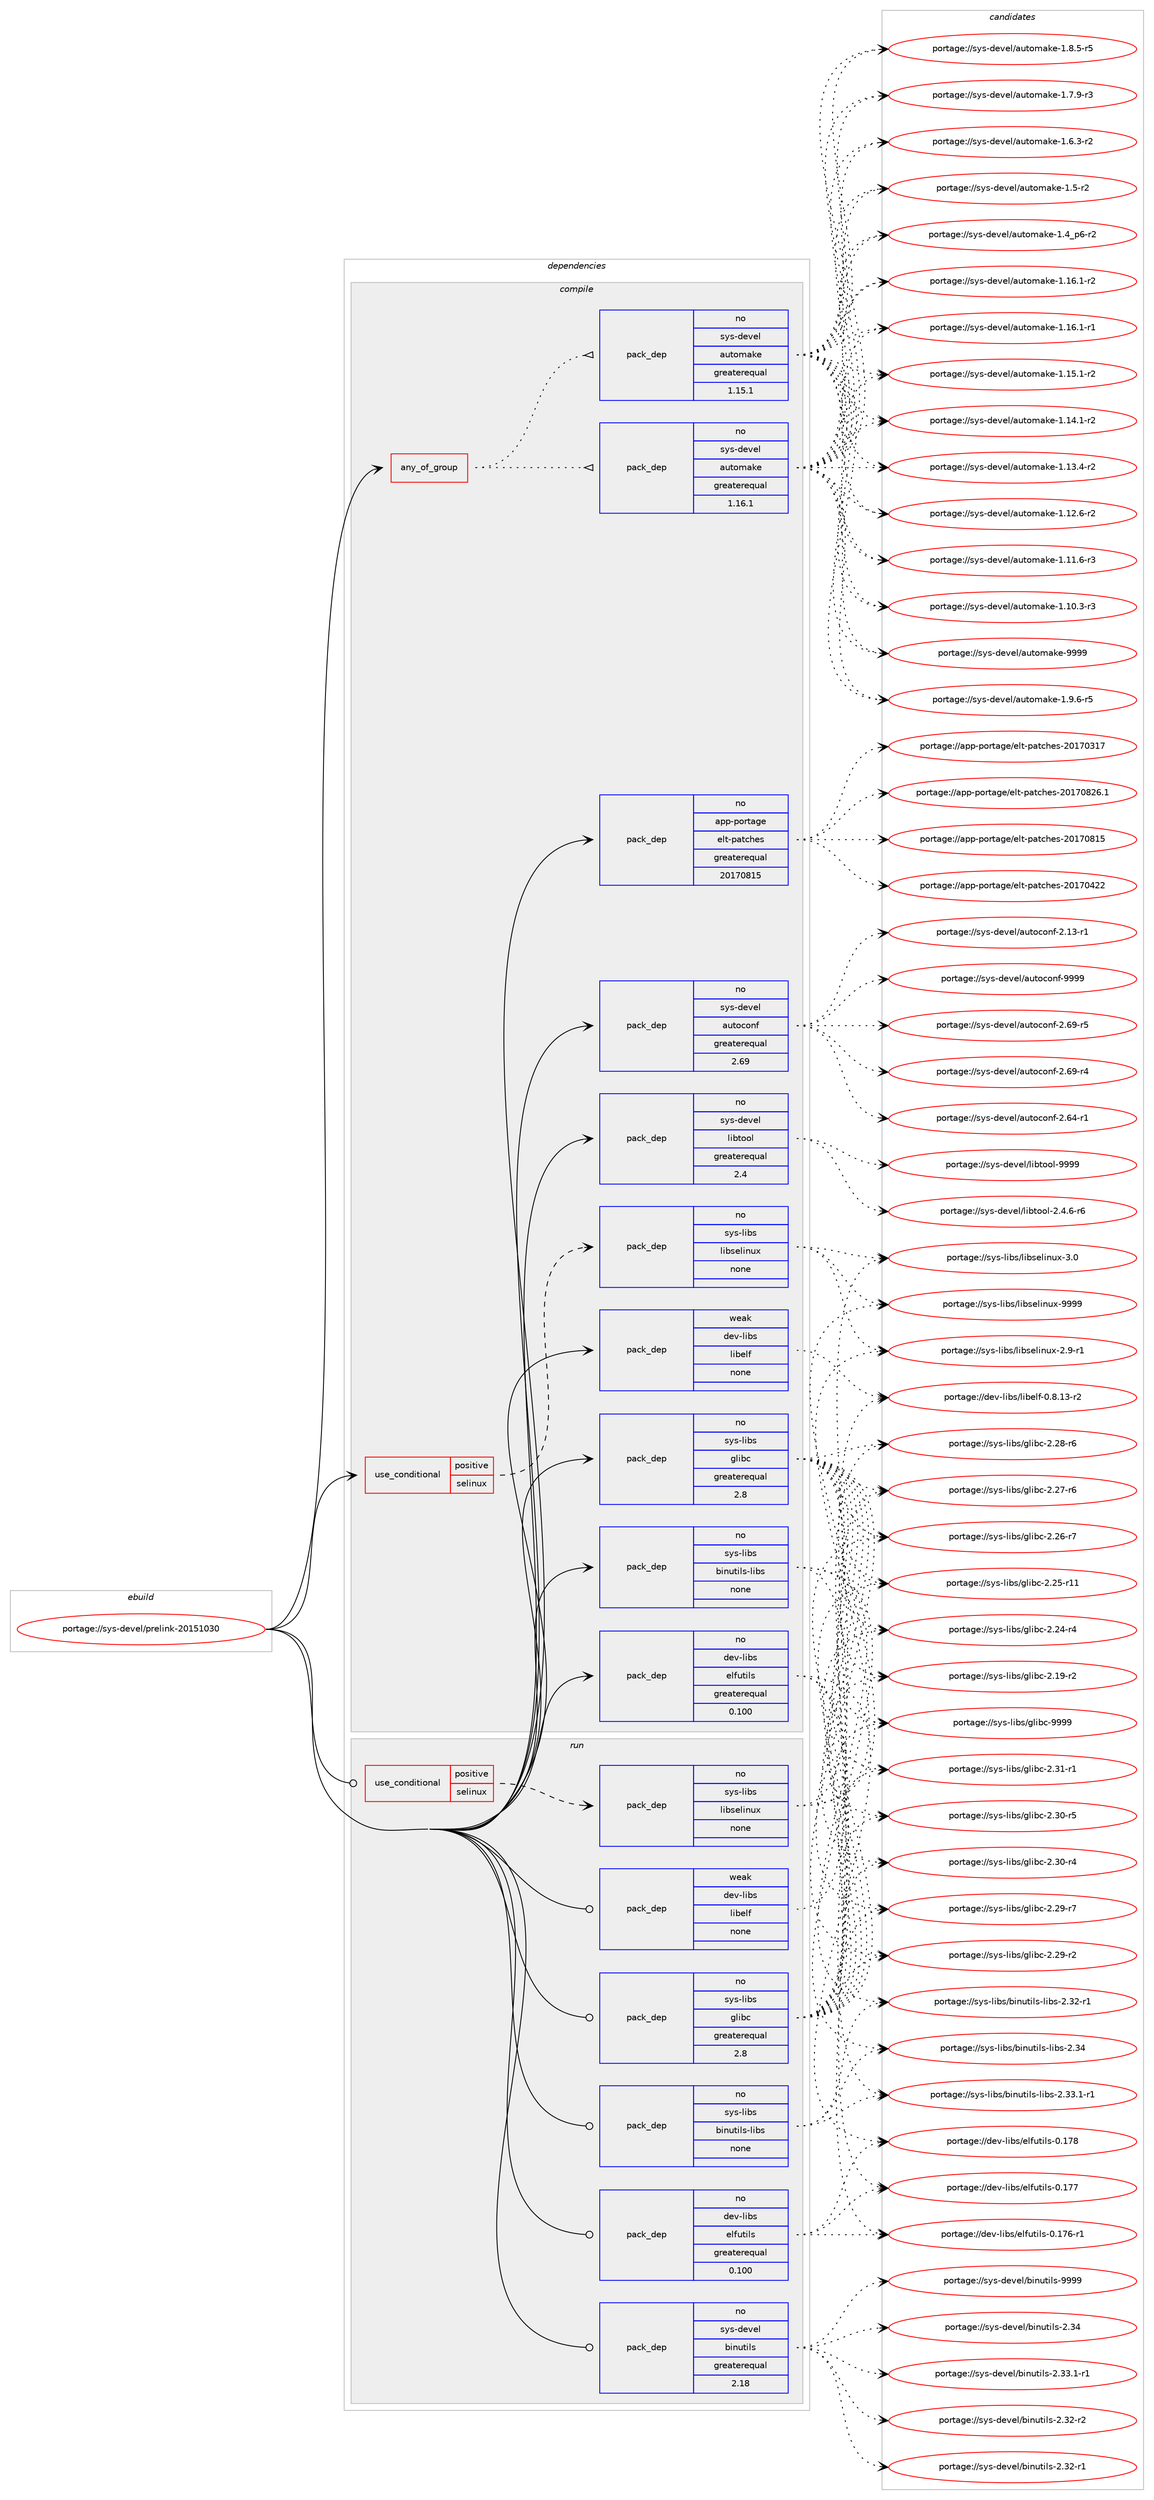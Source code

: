 digraph prolog {

# *************
# Graph options
# *************

newrank=true;
concentrate=true;
compound=true;
graph [rankdir=LR,fontname=Helvetica,fontsize=10,ranksep=1.5];#, ranksep=2.5, nodesep=0.2];
edge  [arrowhead=vee];
node  [fontname=Helvetica,fontsize=10];

# **********
# The ebuild
# **********

subgraph cluster_leftcol {
color=gray;
rank=same;
label=<<i>ebuild</i>>;
id [label="portage://sys-devel/prelink-20151030", color=red, width=4, href="../sys-devel/prelink-20151030.svg"];
}

# ****************
# The dependencies
# ****************

subgraph cluster_midcol {
color=gray;
label=<<i>dependencies</i>>;
subgraph cluster_compile {
fillcolor="#eeeeee";
style=filled;
label=<<i>compile</i>>;
subgraph any624 {
dependency24960 [label=<<TABLE BORDER="0" CELLBORDER="1" CELLSPACING="0" CELLPADDING="4"><TR><TD CELLPADDING="10">any_of_group</TD></TR></TABLE>>, shape=none, color=red];subgraph pack20165 {
dependency24961 [label=<<TABLE BORDER="0" CELLBORDER="1" CELLSPACING="0" CELLPADDING="4" WIDTH="220"><TR><TD ROWSPAN="6" CELLPADDING="30">pack_dep</TD></TR><TR><TD WIDTH="110">no</TD></TR><TR><TD>sys-devel</TD></TR><TR><TD>automake</TD></TR><TR><TD>greaterequal</TD></TR><TR><TD>1.16.1</TD></TR></TABLE>>, shape=none, color=blue];
}
dependency24960:e -> dependency24961:w [weight=20,style="dotted",arrowhead="oinv"];
subgraph pack20166 {
dependency24962 [label=<<TABLE BORDER="0" CELLBORDER="1" CELLSPACING="0" CELLPADDING="4" WIDTH="220"><TR><TD ROWSPAN="6" CELLPADDING="30">pack_dep</TD></TR><TR><TD WIDTH="110">no</TD></TR><TR><TD>sys-devel</TD></TR><TR><TD>automake</TD></TR><TR><TD>greaterequal</TD></TR><TR><TD>1.15.1</TD></TR></TABLE>>, shape=none, color=blue];
}
dependency24960:e -> dependency24962:w [weight=20,style="dotted",arrowhead="oinv"];
}
id:e -> dependency24960:w [weight=20,style="solid",arrowhead="vee"];
subgraph cond4169 {
dependency24963 [label=<<TABLE BORDER="0" CELLBORDER="1" CELLSPACING="0" CELLPADDING="4"><TR><TD ROWSPAN="3" CELLPADDING="10">use_conditional</TD></TR><TR><TD>positive</TD></TR><TR><TD>selinux</TD></TR></TABLE>>, shape=none, color=red];
subgraph pack20167 {
dependency24964 [label=<<TABLE BORDER="0" CELLBORDER="1" CELLSPACING="0" CELLPADDING="4" WIDTH="220"><TR><TD ROWSPAN="6" CELLPADDING="30">pack_dep</TD></TR><TR><TD WIDTH="110">no</TD></TR><TR><TD>sys-libs</TD></TR><TR><TD>libselinux</TD></TR><TR><TD>none</TD></TR><TR><TD></TD></TR></TABLE>>, shape=none, color=blue];
}
dependency24963:e -> dependency24964:w [weight=20,style="dashed",arrowhead="vee"];
}
id:e -> dependency24963:w [weight=20,style="solid",arrowhead="vee"];
subgraph pack20168 {
dependency24965 [label=<<TABLE BORDER="0" CELLBORDER="1" CELLSPACING="0" CELLPADDING="4" WIDTH="220"><TR><TD ROWSPAN="6" CELLPADDING="30">pack_dep</TD></TR><TR><TD WIDTH="110">no</TD></TR><TR><TD>app-portage</TD></TR><TR><TD>elt-patches</TD></TR><TR><TD>greaterequal</TD></TR><TR><TD>20170815</TD></TR></TABLE>>, shape=none, color=blue];
}
id:e -> dependency24965:w [weight=20,style="solid",arrowhead="vee"];
subgraph pack20169 {
dependency24966 [label=<<TABLE BORDER="0" CELLBORDER="1" CELLSPACING="0" CELLPADDING="4" WIDTH="220"><TR><TD ROWSPAN="6" CELLPADDING="30">pack_dep</TD></TR><TR><TD WIDTH="110">no</TD></TR><TR><TD>dev-libs</TD></TR><TR><TD>elfutils</TD></TR><TR><TD>greaterequal</TD></TR><TR><TD>0.100</TD></TR></TABLE>>, shape=none, color=blue];
}
id:e -> dependency24966:w [weight=20,style="solid",arrowhead="vee"];
subgraph pack20170 {
dependency24967 [label=<<TABLE BORDER="0" CELLBORDER="1" CELLSPACING="0" CELLPADDING="4" WIDTH="220"><TR><TD ROWSPAN="6" CELLPADDING="30">pack_dep</TD></TR><TR><TD WIDTH="110">no</TD></TR><TR><TD>sys-devel</TD></TR><TR><TD>autoconf</TD></TR><TR><TD>greaterequal</TD></TR><TR><TD>2.69</TD></TR></TABLE>>, shape=none, color=blue];
}
id:e -> dependency24967:w [weight=20,style="solid",arrowhead="vee"];
subgraph pack20171 {
dependency24968 [label=<<TABLE BORDER="0" CELLBORDER="1" CELLSPACING="0" CELLPADDING="4" WIDTH="220"><TR><TD ROWSPAN="6" CELLPADDING="30">pack_dep</TD></TR><TR><TD WIDTH="110">no</TD></TR><TR><TD>sys-devel</TD></TR><TR><TD>libtool</TD></TR><TR><TD>greaterequal</TD></TR><TR><TD>2.4</TD></TR></TABLE>>, shape=none, color=blue];
}
id:e -> dependency24968:w [weight=20,style="solid",arrowhead="vee"];
subgraph pack20172 {
dependency24969 [label=<<TABLE BORDER="0" CELLBORDER="1" CELLSPACING="0" CELLPADDING="4" WIDTH="220"><TR><TD ROWSPAN="6" CELLPADDING="30">pack_dep</TD></TR><TR><TD WIDTH="110">no</TD></TR><TR><TD>sys-libs</TD></TR><TR><TD>binutils-libs</TD></TR><TR><TD>none</TD></TR><TR><TD></TD></TR></TABLE>>, shape=none, color=blue];
}
id:e -> dependency24969:w [weight=20,style="solid",arrowhead="vee"];
subgraph pack20173 {
dependency24970 [label=<<TABLE BORDER="0" CELLBORDER="1" CELLSPACING="0" CELLPADDING="4" WIDTH="220"><TR><TD ROWSPAN="6" CELLPADDING="30">pack_dep</TD></TR><TR><TD WIDTH="110">no</TD></TR><TR><TD>sys-libs</TD></TR><TR><TD>glibc</TD></TR><TR><TD>greaterequal</TD></TR><TR><TD>2.8</TD></TR></TABLE>>, shape=none, color=blue];
}
id:e -> dependency24970:w [weight=20,style="solid",arrowhead="vee"];
subgraph pack20174 {
dependency24971 [label=<<TABLE BORDER="0" CELLBORDER="1" CELLSPACING="0" CELLPADDING="4" WIDTH="220"><TR><TD ROWSPAN="6" CELLPADDING="30">pack_dep</TD></TR><TR><TD WIDTH="110">weak</TD></TR><TR><TD>dev-libs</TD></TR><TR><TD>libelf</TD></TR><TR><TD>none</TD></TR><TR><TD></TD></TR></TABLE>>, shape=none, color=blue];
}
id:e -> dependency24971:w [weight=20,style="solid",arrowhead="vee"];
}
subgraph cluster_compileandrun {
fillcolor="#eeeeee";
style=filled;
label=<<i>compile and run</i>>;
}
subgraph cluster_run {
fillcolor="#eeeeee";
style=filled;
label=<<i>run</i>>;
subgraph cond4170 {
dependency24972 [label=<<TABLE BORDER="0" CELLBORDER="1" CELLSPACING="0" CELLPADDING="4"><TR><TD ROWSPAN="3" CELLPADDING="10">use_conditional</TD></TR><TR><TD>positive</TD></TR><TR><TD>selinux</TD></TR></TABLE>>, shape=none, color=red];
subgraph pack20175 {
dependency24973 [label=<<TABLE BORDER="0" CELLBORDER="1" CELLSPACING="0" CELLPADDING="4" WIDTH="220"><TR><TD ROWSPAN="6" CELLPADDING="30">pack_dep</TD></TR><TR><TD WIDTH="110">no</TD></TR><TR><TD>sys-libs</TD></TR><TR><TD>libselinux</TD></TR><TR><TD>none</TD></TR><TR><TD></TD></TR></TABLE>>, shape=none, color=blue];
}
dependency24972:e -> dependency24973:w [weight=20,style="dashed",arrowhead="vee"];
}
id:e -> dependency24972:w [weight=20,style="solid",arrowhead="odot"];
subgraph pack20176 {
dependency24974 [label=<<TABLE BORDER="0" CELLBORDER="1" CELLSPACING="0" CELLPADDING="4" WIDTH="220"><TR><TD ROWSPAN="6" CELLPADDING="30">pack_dep</TD></TR><TR><TD WIDTH="110">no</TD></TR><TR><TD>dev-libs</TD></TR><TR><TD>elfutils</TD></TR><TR><TD>greaterequal</TD></TR><TR><TD>0.100</TD></TR></TABLE>>, shape=none, color=blue];
}
id:e -> dependency24974:w [weight=20,style="solid",arrowhead="odot"];
subgraph pack20177 {
dependency24975 [label=<<TABLE BORDER="0" CELLBORDER="1" CELLSPACING="0" CELLPADDING="4" WIDTH="220"><TR><TD ROWSPAN="6" CELLPADDING="30">pack_dep</TD></TR><TR><TD WIDTH="110">no</TD></TR><TR><TD>sys-devel</TD></TR><TR><TD>binutils</TD></TR><TR><TD>greaterequal</TD></TR><TR><TD>2.18</TD></TR></TABLE>>, shape=none, color=blue];
}
id:e -> dependency24975:w [weight=20,style="solid",arrowhead="odot"];
subgraph pack20178 {
dependency24976 [label=<<TABLE BORDER="0" CELLBORDER="1" CELLSPACING="0" CELLPADDING="4" WIDTH="220"><TR><TD ROWSPAN="6" CELLPADDING="30">pack_dep</TD></TR><TR><TD WIDTH="110">no</TD></TR><TR><TD>sys-libs</TD></TR><TR><TD>binutils-libs</TD></TR><TR><TD>none</TD></TR><TR><TD></TD></TR></TABLE>>, shape=none, color=blue];
}
id:e -> dependency24976:w [weight=20,style="solid",arrowhead="odot"];
subgraph pack20179 {
dependency24977 [label=<<TABLE BORDER="0" CELLBORDER="1" CELLSPACING="0" CELLPADDING="4" WIDTH="220"><TR><TD ROWSPAN="6" CELLPADDING="30">pack_dep</TD></TR><TR><TD WIDTH="110">no</TD></TR><TR><TD>sys-libs</TD></TR><TR><TD>glibc</TD></TR><TR><TD>greaterequal</TD></TR><TR><TD>2.8</TD></TR></TABLE>>, shape=none, color=blue];
}
id:e -> dependency24977:w [weight=20,style="solid",arrowhead="odot"];
subgraph pack20180 {
dependency24978 [label=<<TABLE BORDER="0" CELLBORDER="1" CELLSPACING="0" CELLPADDING="4" WIDTH="220"><TR><TD ROWSPAN="6" CELLPADDING="30">pack_dep</TD></TR><TR><TD WIDTH="110">weak</TD></TR><TR><TD>dev-libs</TD></TR><TR><TD>libelf</TD></TR><TR><TD>none</TD></TR><TR><TD></TD></TR></TABLE>>, shape=none, color=blue];
}
id:e -> dependency24978:w [weight=20,style="solid",arrowhead="odot"];
}
}

# **************
# The candidates
# **************

subgraph cluster_choices {
rank=same;
color=gray;
label=<<i>candidates</i>>;

subgraph choice20165 {
color=black;
nodesep=1;
choice115121115451001011181011084797117116111109971071014557575757 [label="portage://sys-devel/automake-9999", color=red, width=4,href="../sys-devel/automake-9999.svg"];
choice115121115451001011181011084797117116111109971071014549465746544511453 [label="portage://sys-devel/automake-1.9.6-r5", color=red, width=4,href="../sys-devel/automake-1.9.6-r5.svg"];
choice115121115451001011181011084797117116111109971071014549465646534511453 [label="portage://sys-devel/automake-1.8.5-r5", color=red, width=4,href="../sys-devel/automake-1.8.5-r5.svg"];
choice115121115451001011181011084797117116111109971071014549465546574511451 [label="portage://sys-devel/automake-1.7.9-r3", color=red, width=4,href="../sys-devel/automake-1.7.9-r3.svg"];
choice115121115451001011181011084797117116111109971071014549465446514511450 [label="portage://sys-devel/automake-1.6.3-r2", color=red, width=4,href="../sys-devel/automake-1.6.3-r2.svg"];
choice11512111545100101118101108479711711611110997107101454946534511450 [label="portage://sys-devel/automake-1.5-r2", color=red, width=4,href="../sys-devel/automake-1.5-r2.svg"];
choice115121115451001011181011084797117116111109971071014549465295112544511450 [label="portage://sys-devel/automake-1.4_p6-r2", color=red, width=4,href="../sys-devel/automake-1.4_p6-r2.svg"];
choice11512111545100101118101108479711711611110997107101454946495446494511450 [label="portage://sys-devel/automake-1.16.1-r2", color=red, width=4,href="../sys-devel/automake-1.16.1-r2.svg"];
choice11512111545100101118101108479711711611110997107101454946495446494511449 [label="portage://sys-devel/automake-1.16.1-r1", color=red, width=4,href="../sys-devel/automake-1.16.1-r1.svg"];
choice11512111545100101118101108479711711611110997107101454946495346494511450 [label="portage://sys-devel/automake-1.15.1-r2", color=red, width=4,href="../sys-devel/automake-1.15.1-r2.svg"];
choice11512111545100101118101108479711711611110997107101454946495246494511450 [label="portage://sys-devel/automake-1.14.1-r2", color=red, width=4,href="../sys-devel/automake-1.14.1-r2.svg"];
choice11512111545100101118101108479711711611110997107101454946495146524511450 [label="portage://sys-devel/automake-1.13.4-r2", color=red, width=4,href="../sys-devel/automake-1.13.4-r2.svg"];
choice11512111545100101118101108479711711611110997107101454946495046544511450 [label="portage://sys-devel/automake-1.12.6-r2", color=red, width=4,href="../sys-devel/automake-1.12.6-r2.svg"];
choice11512111545100101118101108479711711611110997107101454946494946544511451 [label="portage://sys-devel/automake-1.11.6-r3", color=red, width=4,href="../sys-devel/automake-1.11.6-r3.svg"];
choice11512111545100101118101108479711711611110997107101454946494846514511451 [label="portage://sys-devel/automake-1.10.3-r3", color=red, width=4,href="../sys-devel/automake-1.10.3-r3.svg"];
dependency24961:e -> choice115121115451001011181011084797117116111109971071014557575757:w [style=dotted,weight="100"];
dependency24961:e -> choice115121115451001011181011084797117116111109971071014549465746544511453:w [style=dotted,weight="100"];
dependency24961:e -> choice115121115451001011181011084797117116111109971071014549465646534511453:w [style=dotted,weight="100"];
dependency24961:e -> choice115121115451001011181011084797117116111109971071014549465546574511451:w [style=dotted,weight="100"];
dependency24961:e -> choice115121115451001011181011084797117116111109971071014549465446514511450:w [style=dotted,weight="100"];
dependency24961:e -> choice11512111545100101118101108479711711611110997107101454946534511450:w [style=dotted,weight="100"];
dependency24961:e -> choice115121115451001011181011084797117116111109971071014549465295112544511450:w [style=dotted,weight="100"];
dependency24961:e -> choice11512111545100101118101108479711711611110997107101454946495446494511450:w [style=dotted,weight="100"];
dependency24961:e -> choice11512111545100101118101108479711711611110997107101454946495446494511449:w [style=dotted,weight="100"];
dependency24961:e -> choice11512111545100101118101108479711711611110997107101454946495346494511450:w [style=dotted,weight="100"];
dependency24961:e -> choice11512111545100101118101108479711711611110997107101454946495246494511450:w [style=dotted,weight="100"];
dependency24961:e -> choice11512111545100101118101108479711711611110997107101454946495146524511450:w [style=dotted,weight="100"];
dependency24961:e -> choice11512111545100101118101108479711711611110997107101454946495046544511450:w [style=dotted,weight="100"];
dependency24961:e -> choice11512111545100101118101108479711711611110997107101454946494946544511451:w [style=dotted,weight="100"];
dependency24961:e -> choice11512111545100101118101108479711711611110997107101454946494846514511451:w [style=dotted,weight="100"];
}
subgraph choice20166 {
color=black;
nodesep=1;
choice115121115451001011181011084797117116111109971071014557575757 [label="portage://sys-devel/automake-9999", color=red, width=4,href="../sys-devel/automake-9999.svg"];
choice115121115451001011181011084797117116111109971071014549465746544511453 [label="portage://sys-devel/automake-1.9.6-r5", color=red, width=4,href="../sys-devel/automake-1.9.6-r5.svg"];
choice115121115451001011181011084797117116111109971071014549465646534511453 [label="portage://sys-devel/automake-1.8.5-r5", color=red, width=4,href="../sys-devel/automake-1.8.5-r5.svg"];
choice115121115451001011181011084797117116111109971071014549465546574511451 [label="portage://sys-devel/automake-1.7.9-r3", color=red, width=4,href="../sys-devel/automake-1.7.9-r3.svg"];
choice115121115451001011181011084797117116111109971071014549465446514511450 [label="portage://sys-devel/automake-1.6.3-r2", color=red, width=4,href="../sys-devel/automake-1.6.3-r2.svg"];
choice11512111545100101118101108479711711611110997107101454946534511450 [label="portage://sys-devel/automake-1.5-r2", color=red, width=4,href="../sys-devel/automake-1.5-r2.svg"];
choice115121115451001011181011084797117116111109971071014549465295112544511450 [label="portage://sys-devel/automake-1.4_p6-r2", color=red, width=4,href="../sys-devel/automake-1.4_p6-r2.svg"];
choice11512111545100101118101108479711711611110997107101454946495446494511450 [label="portage://sys-devel/automake-1.16.1-r2", color=red, width=4,href="../sys-devel/automake-1.16.1-r2.svg"];
choice11512111545100101118101108479711711611110997107101454946495446494511449 [label="portage://sys-devel/automake-1.16.1-r1", color=red, width=4,href="../sys-devel/automake-1.16.1-r1.svg"];
choice11512111545100101118101108479711711611110997107101454946495346494511450 [label="portage://sys-devel/automake-1.15.1-r2", color=red, width=4,href="../sys-devel/automake-1.15.1-r2.svg"];
choice11512111545100101118101108479711711611110997107101454946495246494511450 [label="portage://sys-devel/automake-1.14.1-r2", color=red, width=4,href="../sys-devel/automake-1.14.1-r2.svg"];
choice11512111545100101118101108479711711611110997107101454946495146524511450 [label="portage://sys-devel/automake-1.13.4-r2", color=red, width=4,href="../sys-devel/automake-1.13.4-r2.svg"];
choice11512111545100101118101108479711711611110997107101454946495046544511450 [label="portage://sys-devel/automake-1.12.6-r2", color=red, width=4,href="../sys-devel/automake-1.12.6-r2.svg"];
choice11512111545100101118101108479711711611110997107101454946494946544511451 [label="portage://sys-devel/automake-1.11.6-r3", color=red, width=4,href="../sys-devel/automake-1.11.6-r3.svg"];
choice11512111545100101118101108479711711611110997107101454946494846514511451 [label="portage://sys-devel/automake-1.10.3-r3", color=red, width=4,href="../sys-devel/automake-1.10.3-r3.svg"];
dependency24962:e -> choice115121115451001011181011084797117116111109971071014557575757:w [style=dotted,weight="100"];
dependency24962:e -> choice115121115451001011181011084797117116111109971071014549465746544511453:w [style=dotted,weight="100"];
dependency24962:e -> choice115121115451001011181011084797117116111109971071014549465646534511453:w [style=dotted,weight="100"];
dependency24962:e -> choice115121115451001011181011084797117116111109971071014549465546574511451:w [style=dotted,weight="100"];
dependency24962:e -> choice115121115451001011181011084797117116111109971071014549465446514511450:w [style=dotted,weight="100"];
dependency24962:e -> choice11512111545100101118101108479711711611110997107101454946534511450:w [style=dotted,weight="100"];
dependency24962:e -> choice115121115451001011181011084797117116111109971071014549465295112544511450:w [style=dotted,weight="100"];
dependency24962:e -> choice11512111545100101118101108479711711611110997107101454946495446494511450:w [style=dotted,weight="100"];
dependency24962:e -> choice11512111545100101118101108479711711611110997107101454946495446494511449:w [style=dotted,weight="100"];
dependency24962:e -> choice11512111545100101118101108479711711611110997107101454946495346494511450:w [style=dotted,weight="100"];
dependency24962:e -> choice11512111545100101118101108479711711611110997107101454946495246494511450:w [style=dotted,weight="100"];
dependency24962:e -> choice11512111545100101118101108479711711611110997107101454946495146524511450:w [style=dotted,weight="100"];
dependency24962:e -> choice11512111545100101118101108479711711611110997107101454946495046544511450:w [style=dotted,weight="100"];
dependency24962:e -> choice11512111545100101118101108479711711611110997107101454946494946544511451:w [style=dotted,weight="100"];
dependency24962:e -> choice11512111545100101118101108479711711611110997107101454946494846514511451:w [style=dotted,weight="100"];
}
subgraph choice20167 {
color=black;
nodesep=1;
choice115121115451081059811547108105981151011081051101171204557575757 [label="portage://sys-libs/libselinux-9999", color=red, width=4,href="../sys-libs/libselinux-9999.svg"];
choice1151211154510810598115471081059811510110810511011712045514648 [label="portage://sys-libs/libselinux-3.0", color=red, width=4,href="../sys-libs/libselinux-3.0.svg"];
choice11512111545108105981154710810598115101108105110117120455046574511449 [label="portage://sys-libs/libselinux-2.9-r1", color=red, width=4,href="../sys-libs/libselinux-2.9-r1.svg"];
dependency24964:e -> choice115121115451081059811547108105981151011081051101171204557575757:w [style=dotted,weight="100"];
dependency24964:e -> choice1151211154510810598115471081059811510110810511011712045514648:w [style=dotted,weight="100"];
dependency24964:e -> choice11512111545108105981154710810598115101108105110117120455046574511449:w [style=dotted,weight="100"];
}
subgraph choice20168 {
color=black;
nodesep=1;
choice971121124511211111411697103101471011081164511297116991041011154550484955485650544649 [label="portage://app-portage/elt-patches-20170826.1", color=red, width=4,href="../app-portage/elt-patches-20170826.1.svg"];
choice97112112451121111141169710310147101108116451129711699104101115455048495548564953 [label="portage://app-portage/elt-patches-20170815", color=red, width=4,href="../app-portage/elt-patches-20170815.svg"];
choice97112112451121111141169710310147101108116451129711699104101115455048495548525050 [label="portage://app-portage/elt-patches-20170422", color=red, width=4,href="../app-portage/elt-patches-20170422.svg"];
choice97112112451121111141169710310147101108116451129711699104101115455048495548514955 [label="portage://app-portage/elt-patches-20170317", color=red, width=4,href="../app-portage/elt-patches-20170317.svg"];
dependency24965:e -> choice971121124511211111411697103101471011081164511297116991041011154550484955485650544649:w [style=dotted,weight="100"];
dependency24965:e -> choice97112112451121111141169710310147101108116451129711699104101115455048495548564953:w [style=dotted,weight="100"];
dependency24965:e -> choice97112112451121111141169710310147101108116451129711699104101115455048495548525050:w [style=dotted,weight="100"];
dependency24965:e -> choice97112112451121111141169710310147101108116451129711699104101115455048495548514955:w [style=dotted,weight="100"];
}
subgraph choice20169 {
color=black;
nodesep=1;
choice100101118451081059811547101108102117116105108115454846495556 [label="portage://dev-libs/elfutils-0.178", color=red, width=4,href="../dev-libs/elfutils-0.178.svg"];
choice100101118451081059811547101108102117116105108115454846495555 [label="portage://dev-libs/elfutils-0.177", color=red, width=4,href="../dev-libs/elfutils-0.177.svg"];
choice1001011184510810598115471011081021171161051081154548464955544511449 [label="portage://dev-libs/elfutils-0.176-r1", color=red, width=4,href="../dev-libs/elfutils-0.176-r1.svg"];
dependency24966:e -> choice100101118451081059811547101108102117116105108115454846495556:w [style=dotted,weight="100"];
dependency24966:e -> choice100101118451081059811547101108102117116105108115454846495555:w [style=dotted,weight="100"];
dependency24966:e -> choice1001011184510810598115471011081021171161051081154548464955544511449:w [style=dotted,weight="100"];
}
subgraph choice20170 {
color=black;
nodesep=1;
choice115121115451001011181011084797117116111991111101024557575757 [label="portage://sys-devel/autoconf-9999", color=red, width=4,href="../sys-devel/autoconf-9999.svg"];
choice1151211154510010111810110847971171161119911111010245504654574511453 [label="portage://sys-devel/autoconf-2.69-r5", color=red, width=4,href="../sys-devel/autoconf-2.69-r5.svg"];
choice1151211154510010111810110847971171161119911111010245504654574511452 [label="portage://sys-devel/autoconf-2.69-r4", color=red, width=4,href="../sys-devel/autoconf-2.69-r4.svg"];
choice1151211154510010111810110847971171161119911111010245504654524511449 [label="portage://sys-devel/autoconf-2.64-r1", color=red, width=4,href="../sys-devel/autoconf-2.64-r1.svg"];
choice1151211154510010111810110847971171161119911111010245504649514511449 [label="portage://sys-devel/autoconf-2.13-r1", color=red, width=4,href="../sys-devel/autoconf-2.13-r1.svg"];
dependency24967:e -> choice115121115451001011181011084797117116111991111101024557575757:w [style=dotted,weight="100"];
dependency24967:e -> choice1151211154510010111810110847971171161119911111010245504654574511453:w [style=dotted,weight="100"];
dependency24967:e -> choice1151211154510010111810110847971171161119911111010245504654574511452:w [style=dotted,weight="100"];
dependency24967:e -> choice1151211154510010111810110847971171161119911111010245504654524511449:w [style=dotted,weight="100"];
dependency24967:e -> choice1151211154510010111810110847971171161119911111010245504649514511449:w [style=dotted,weight="100"];
}
subgraph choice20171 {
color=black;
nodesep=1;
choice1151211154510010111810110847108105981161111111084557575757 [label="portage://sys-devel/libtool-9999", color=red, width=4,href="../sys-devel/libtool-9999.svg"];
choice1151211154510010111810110847108105981161111111084550465246544511454 [label="portage://sys-devel/libtool-2.4.6-r6", color=red, width=4,href="../sys-devel/libtool-2.4.6-r6.svg"];
dependency24968:e -> choice1151211154510010111810110847108105981161111111084557575757:w [style=dotted,weight="100"];
dependency24968:e -> choice1151211154510010111810110847108105981161111111084550465246544511454:w [style=dotted,weight="100"];
}
subgraph choice20172 {
color=black;
nodesep=1;
choice1151211154510810598115479810511011711610510811545108105981154550465152 [label="portage://sys-libs/binutils-libs-2.34", color=red, width=4,href="../sys-libs/binutils-libs-2.34.svg"];
choice115121115451081059811547981051101171161051081154510810598115455046515146494511449 [label="portage://sys-libs/binutils-libs-2.33.1-r1", color=red, width=4,href="../sys-libs/binutils-libs-2.33.1-r1.svg"];
choice11512111545108105981154798105110117116105108115451081059811545504651504511449 [label="portage://sys-libs/binutils-libs-2.32-r1", color=red, width=4,href="../sys-libs/binutils-libs-2.32-r1.svg"];
dependency24969:e -> choice1151211154510810598115479810511011711610510811545108105981154550465152:w [style=dotted,weight="100"];
dependency24969:e -> choice115121115451081059811547981051101171161051081154510810598115455046515146494511449:w [style=dotted,weight="100"];
dependency24969:e -> choice11512111545108105981154798105110117116105108115451081059811545504651504511449:w [style=dotted,weight="100"];
}
subgraph choice20173 {
color=black;
nodesep=1;
choice11512111545108105981154710310810598994557575757 [label="portage://sys-libs/glibc-9999", color=red, width=4,href="../sys-libs/glibc-9999.svg"];
choice115121115451081059811547103108105989945504651494511449 [label="portage://sys-libs/glibc-2.31-r1", color=red, width=4,href="../sys-libs/glibc-2.31-r1.svg"];
choice115121115451081059811547103108105989945504651484511453 [label="portage://sys-libs/glibc-2.30-r5", color=red, width=4,href="../sys-libs/glibc-2.30-r5.svg"];
choice115121115451081059811547103108105989945504651484511452 [label="portage://sys-libs/glibc-2.30-r4", color=red, width=4,href="../sys-libs/glibc-2.30-r4.svg"];
choice115121115451081059811547103108105989945504650574511455 [label="portage://sys-libs/glibc-2.29-r7", color=red, width=4,href="../sys-libs/glibc-2.29-r7.svg"];
choice115121115451081059811547103108105989945504650574511450 [label="portage://sys-libs/glibc-2.29-r2", color=red, width=4,href="../sys-libs/glibc-2.29-r2.svg"];
choice115121115451081059811547103108105989945504650564511454 [label="portage://sys-libs/glibc-2.28-r6", color=red, width=4,href="../sys-libs/glibc-2.28-r6.svg"];
choice115121115451081059811547103108105989945504650554511454 [label="portage://sys-libs/glibc-2.27-r6", color=red, width=4,href="../sys-libs/glibc-2.27-r6.svg"];
choice115121115451081059811547103108105989945504650544511455 [label="portage://sys-libs/glibc-2.26-r7", color=red, width=4,href="../sys-libs/glibc-2.26-r7.svg"];
choice11512111545108105981154710310810598994550465053451144949 [label="portage://sys-libs/glibc-2.25-r11", color=red, width=4,href="../sys-libs/glibc-2.25-r11.svg"];
choice115121115451081059811547103108105989945504650524511452 [label="portage://sys-libs/glibc-2.24-r4", color=red, width=4,href="../sys-libs/glibc-2.24-r4.svg"];
choice115121115451081059811547103108105989945504649574511450 [label="portage://sys-libs/glibc-2.19-r2", color=red, width=4,href="../sys-libs/glibc-2.19-r2.svg"];
dependency24970:e -> choice11512111545108105981154710310810598994557575757:w [style=dotted,weight="100"];
dependency24970:e -> choice115121115451081059811547103108105989945504651494511449:w [style=dotted,weight="100"];
dependency24970:e -> choice115121115451081059811547103108105989945504651484511453:w [style=dotted,weight="100"];
dependency24970:e -> choice115121115451081059811547103108105989945504651484511452:w [style=dotted,weight="100"];
dependency24970:e -> choice115121115451081059811547103108105989945504650574511455:w [style=dotted,weight="100"];
dependency24970:e -> choice115121115451081059811547103108105989945504650574511450:w [style=dotted,weight="100"];
dependency24970:e -> choice115121115451081059811547103108105989945504650564511454:w [style=dotted,weight="100"];
dependency24970:e -> choice115121115451081059811547103108105989945504650554511454:w [style=dotted,weight="100"];
dependency24970:e -> choice115121115451081059811547103108105989945504650544511455:w [style=dotted,weight="100"];
dependency24970:e -> choice11512111545108105981154710310810598994550465053451144949:w [style=dotted,weight="100"];
dependency24970:e -> choice115121115451081059811547103108105989945504650524511452:w [style=dotted,weight="100"];
dependency24970:e -> choice115121115451081059811547103108105989945504649574511450:w [style=dotted,weight="100"];
}
subgraph choice20174 {
color=black;
nodesep=1;
choice10010111845108105981154710810598101108102454846564649514511450 [label="portage://dev-libs/libelf-0.8.13-r2", color=red, width=4,href="../dev-libs/libelf-0.8.13-r2.svg"];
dependency24971:e -> choice10010111845108105981154710810598101108102454846564649514511450:w [style=dotted,weight="100"];
}
subgraph choice20175 {
color=black;
nodesep=1;
choice115121115451081059811547108105981151011081051101171204557575757 [label="portage://sys-libs/libselinux-9999", color=red, width=4,href="../sys-libs/libselinux-9999.svg"];
choice1151211154510810598115471081059811510110810511011712045514648 [label="portage://sys-libs/libselinux-3.0", color=red, width=4,href="../sys-libs/libselinux-3.0.svg"];
choice11512111545108105981154710810598115101108105110117120455046574511449 [label="portage://sys-libs/libselinux-2.9-r1", color=red, width=4,href="../sys-libs/libselinux-2.9-r1.svg"];
dependency24973:e -> choice115121115451081059811547108105981151011081051101171204557575757:w [style=dotted,weight="100"];
dependency24973:e -> choice1151211154510810598115471081059811510110810511011712045514648:w [style=dotted,weight="100"];
dependency24973:e -> choice11512111545108105981154710810598115101108105110117120455046574511449:w [style=dotted,weight="100"];
}
subgraph choice20176 {
color=black;
nodesep=1;
choice100101118451081059811547101108102117116105108115454846495556 [label="portage://dev-libs/elfutils-0.178", color=red, width=4,href="../dev-libs/elfutils-0.178.svg"];
choice100101118451081059811547101108102117116105108115454846495555 [label="portage://dev-libs/elfutils-0.177", color=red, width=4,href="../dev-libs/elfutils-0.177.svg"];
choice1001011184510810598115471011081021171161051081154548464955544511449 [label="portage://dev-libs/elfutils-0.176-r1", color=red, width=4,href="../dev-libs/elfutils-0.176-r1.svg"];
dependency24974:e -> choice100101118451081059811547101108102117116105108115454846495556:w [style=dotted,weight="100"];
dependency24974:e -> choice100101118451081059811547101108102117116105108115454846495555:w [style=dotted,weight="100"];
dependency24974:e -> choice1001011184510810598115471011081021171161051081154548464955544511449:w [style=dotted,weight="100"];
}
subgraph choice20177 {
color=black;
nodesep=1;
choice1151211154510010111810110847981051101171161051081154557575757 [label="portage://sys-devel/binutils-9999", color=red, width=4,href="../sys-devel/binutils-9999.svg"];
choice1151211154510010111810110847981051101171161051081154550465152 [label="portage://sys-devel/binutils-2.34", color=red, width=4,href="../sys-devel/binutils-2.34.svg"];
choice115121115451001011181011084798105110117116105108115455046515146494511449 [label="portage://sys-devel/binutils-2.33.1-r1", color=red, width=4,href="../sys-devel/binutils-2.33.1-r1.svg"];
choice11512111545100101118101108479810511011711610510811545504651504511450 [label="portage://sys-devel/binutils-2.32-r2", color=red, width=4,href="../sys-devel/binutils-2.32-r2.svg"];
choice11512111545100101118101108479810511011711610510811545504651504511449 [label="portage://sys-devel/binutils-2.32-r1", color=red, width=4,href="../sys-devel/binutils-2.32-r1.svg"];
dependency24975:e -> choice1151211154510010111810110847981051101171161051081154557575757:w [style=dotted,weight="100"];
dependency24975:e -> choice1151211154510010111810110847981051101171161051081154550465152:w [style=dotted,weight="100"];
dependency24975:e -> choice115121115451001011181011084798105110117116105108115455046515146494511449:w [style=dotted,weight="100"];
dependency24975:e -> choice11512111545100101118101108479810511011711610510811545504651504511450:w [style=dotted,weight="100"];
dependency24975:e -> choice11512111545100101118101108479810511011711610510811545504651504511449:w [style=dotted,weight="100"];
}
subgraph choice20178 {
color=black;
nodesep=1;
choice1151211154510810598115479810511011711610510811545108105981154550465152 [label="portage://sys-libs/binutils-libs-2.34", color=red, width=4,href="../sys-libs/binutils-libs-2.34.svg"];
choice115121115451081059811547981051101171161051081154510810598115455046515146494511449 [label="portage://sys-libs/binutils-libs-2.33.1-r1", color=red, width=4,href="../sys-libs/binutils-libs-2.33.1-r1.svg"];
choice11512111545108105981154798105110117116105108115451081059811545504651504511449 [label="portage://sys-libs/binutils-libs-2.32-r1", color=red, width=4,href="../sys-libs/binutils-libs-2.32-r1.svg"];
dependency24976:e -> choice1151211154510810598115479810511011711610510811545108105981154550465152:w [style=dotted,weight="100"];
dependency24976:e -> choice115121115451081059811547981051101171161051081154510810598115455046515146494511449:w [style=dotted,weight="100"];
dependency24976:e -> choice11512111545108105981154798105110117116105108115451081059811545504651504511449:w [style=dotted,weight="100"];
}
subgraph choice20179 {
color=black;
nodesep=1;
choice11512111545108105981154710310810598994557575757 [label="portage://sys-libs/glibc-9999", color=red, width=4,href="../sys-libs/glibc-9999.svg"];
choice115121115451081059811547103108105989945504651494511449 [label="portage://sys-libs/glibc-2.31-r1", color=red, width=4,href="../sys-libs/glibc-2.31-r1.svg"];
choice115121115451081059811547103108105989945504651484511453 [label="portage://sys-libs/glibc-2.30-r5", color=red, width=4,href="../sys-libs/glibc-2.30-r5.svg"];
choice115121115451081059811547103108105989945504651484511452 [label="portage://sys-libs/glibc-2.30-r4", color=red, width=4,href="../sys-libs/glibc-2.30-r4.svg"];
choice115121115451081059811547103108105989945504650574511455 [label="portage://sys-libs/glibc-2.29-r7", color=red, width=4,href="../sys-libs/glibc-2.29-r7.svg"];
choice115121115451081059811547103108105989945504650574511450 [label="portage://sys-libs/glibc-2.29-r2", color=red, width=4,href="../sys-libs/glibc-2.29-r2.svg"];
choice115121115451081059811547103108105989945504650564511454 [label="portage://sys-libs/glibc-2.28-r6", color=red, width=4,href="../sys-libs/glibc-2.28-r6.svg"];
choice115121115451081059811547103108105989945504650554511454 [label="portage://sys-libs/glibc-2.27-r6", color=red, width=4,href="../sys-libs/glibc-2.27-r6.svg"];
choice115121115451081059811547103108105989945504650544511455 [label="portage://sys-libs/glibc-2.26-r7", color=red, width=4,href="../sys-libs/glibc-2.26-r7.svg"];
choice11512111545108105981154710310810598994550465053451144949 [label="portage://sys-libs/glibc-2.25-r11", color=red, width=4,href="../sys-libs/glibc-2.25-r11.svg"];
choice115121115451081059811547103108105989945504650524511452 [label="portage://sys-libs/glibc-2.24-r4", color=red, width=4,href="../sys-libs/glibc-2.24-r4.svg"];
choice115121115451081059811547103108105989945504649574511450 [label="portage://sys-libs/glibc-2.19-r2", color=red, width=4,href="../sys-libs/glibc-2.19-r2.svg"];
dependency24977:e -> choice11512111545108105981154710310810598994557575757:w [style=dotted,weight="100"];
dependency24977:e -> choice115121115451081059811547103108105989945504651494511449:w [style=dotted,weight="100"];
dependency24977:e -> choice115121115451081059811547103108105989945504651484511453:w [style=dotted,weight="100"];
dependency24977:e -> choice115121115451081059811547103108105989945504651484511452:w [style=dotted,weight="100"];
dependency24977:e -> choice115121115451081059811547103108105989945504650574511455:w [style=dotted,weight="100"];
dependency24977:e -> choice115121115451081059811547103108105989945504650574511450:w [style=dotted,weight="100"];
dependency24977:e -> choice115121115451081059811547103108105989945504650564511454:w [style=dotted,weight="100"];
dependency24977:e -> choice115121115451081059811547103108105989945504650554511454:w [style=dotted,weight="100"];
dependency24977:e -> choice115121115451081059811547103108105989945504650544511455:w [style=dotted,weight="100"];
dependency24977:e -> choice11512111545108105981154710310810598994550465053451144949:w [style=dotted,weight="100"];
dependency24977:e -> choice115121115451081059811547103108105989945504650524511452:w [style=dotted,weight="100"];
dependency24977:e -> choice115121115451081059811547103108105989945504649574511450:w [style=dotted,weight="100"];
}
subgraph choice20180 {
color=black;
nodesep=1;
choice10010111845108105981154710810598101108102454846564649514511450 [label="portage://dev-libs/libelf-0.8.13-r2", color=red, width=4,href="../dev-libs/libelf-0.8.13-r2.svg"];
dependency24978:e -> choice10010111845108105981154710810598101108102454846564649514511450:w [style=dotted,weight="100"];
}
}

}
